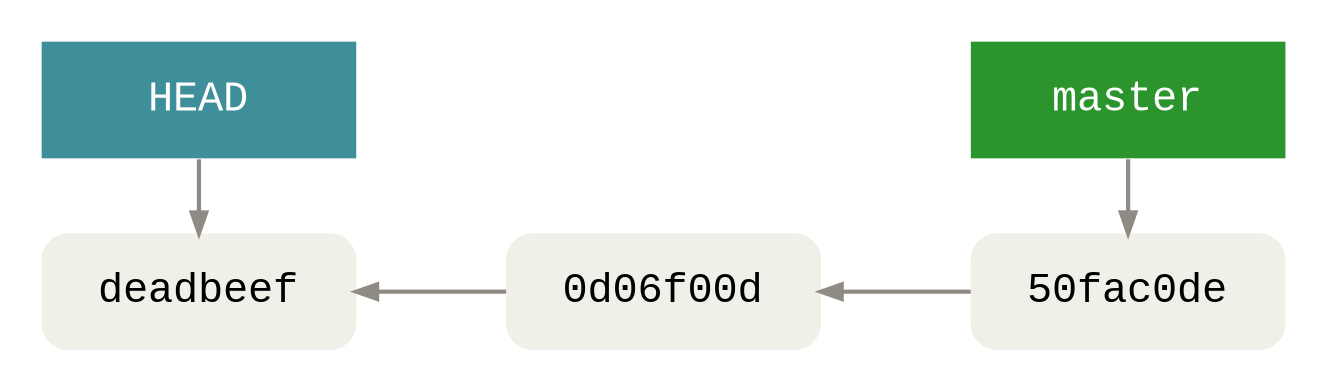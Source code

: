 digraph Git {
  bgcolor="transparent"

  rankdir=LR
  ranksep=1
  nodesep=.5

  edge [color="#8f8a83"
        penwidth=2
        dir="back"]
  node [shape=box
        fontname="Menlo, Monaco, Consolas, Lucida Console, Courier New, monospace"
        fontsize=20
        margin=".2,.23"
        width=2.1
        penwidth=0]

  node [style="rounded,filled"
        fillcolor="#f0efe8"]
  A [label="deadbeef"]
  B [label="0d06f00d"]
  C [label="50fac0de"]

  node [style="filled"
        fontcolor="#ffffff"
        fillcolor="#2c942c"]
  HEAD [fillcolor="#3e8f99"]

  A -> B -> C

  subgraph cluster_HEAD {
    color=invis
    {
      rank=same
      A -> HEAD
    }
  }

  subgraph cluster_master {
    style=invis

    {
      rank=same
      C -> master
    }
  }
}

